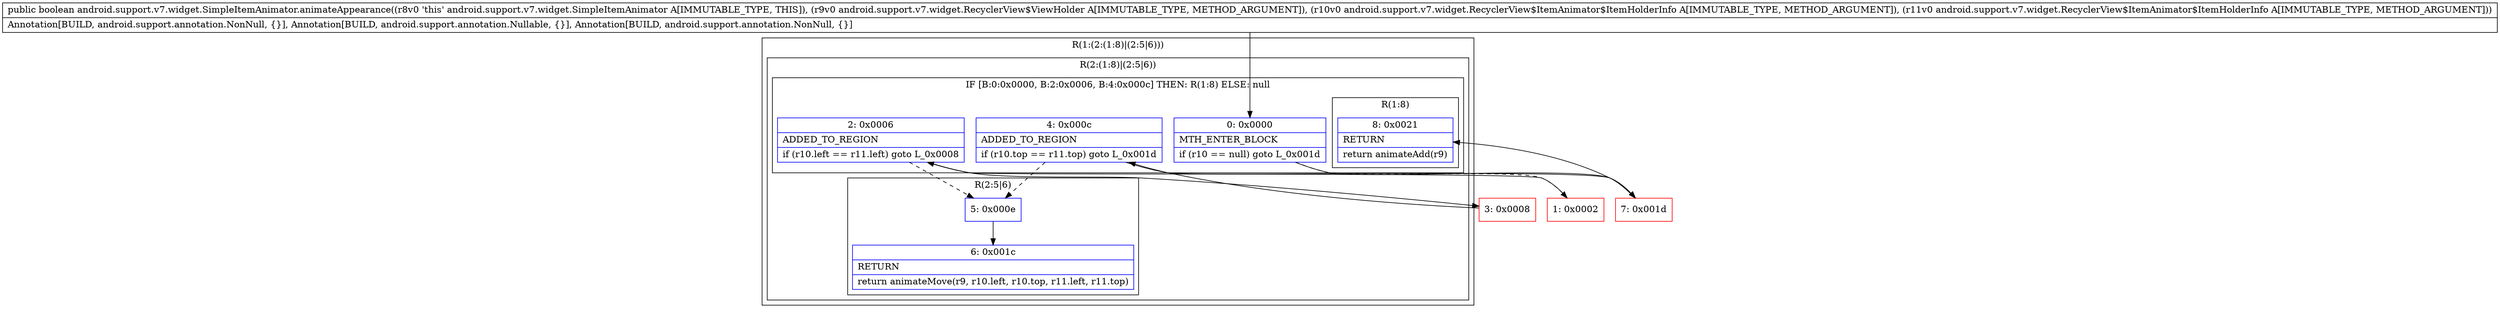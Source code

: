 digraph "CFG forandroid.support.v7.widget.SimpleItemAnimator.animateAppearance(Landroid\/support\/v7\/widget\/RecyclerView$ViewHolder;Landroid\/support\/v7\/widget\/RecyclerView$ItemAnimator$ItemHolderInfo;Landroid\/support\/v7\/widget\/RecyclerView$ItemAnimator$ItemHolderInfo;)Z" {
subgraph cluster_Region_2027384669 {
label = "R(1:(2:(1:8)|(2:5|6)))";
node [shape=record,color=blue];
subgraph cluster_Region_1097861642 {
label = "R(2:(1:8)|(2:5|6))";
node [shape=record,color=blue];
subgraph cluster_IfRegion_527824298 {
label = "IF [B:0:0x0000, B:2:0x0006, B:4:0x000c] THEN: R(1:8) ELSE: null";
node [shape=record,color=blue];
Node_0 [shape=record,label="{0\:\ 0x0000|MTH_ENTER_BLOCK\l|if (r10 == null) goto L_0x001d\l}"];
Node_2 [shape=record,label="{2\:\ 0x0006|ADDED_TO_REGION\l|if (r10.left == r11.left) goto L_0x0008\l}"];
Node_4 [shape=record,label="{4\:\ 0x000c|ADDED_TO_REGION\l|if (r10.top == r11.top) goto L_0x001d\l}"];
subgraph cluster_Region_874763688 {
label = "R(1:8)";
node [shape=record,color=blue];
Node_8 [shape=record,label="{8\:\ 0x0021|RETURN\l|return animateAdd(r9)\l}"];
}
}
subgraph cluster_Region_2009987574 {
label = "R(2:5|6)";
node [shape=record,color=blue];
Node_5 [shape=record,label="{5\:\ 0x000e}"];
Node_6 [shape=record,label="{6\:\ 0x001c|RETURN\l|return animateMove(r9, r10.left, r10.top, r11.left, r11.top)\l}"];
}
}
}
Node_1 [shape=record,color=red,label="{1\:\ 0x0002}"];
Node_3 [shape=record,color=red,label="{3\:\ 0x0008}"];
Node_7 [shape=record,color=red,label="{7\:\ 0x001d}"];
MethodNode[shape=record,label="{public boolean android.support.v7.widget.SimpleItemAnimator.animateAppearance((r8v0 'this' android.support.v7.widget.SimpleItemAnimator A[IMMUTABLE_TYPE, THIS]), (r9v0 android.support.v7.widget.RecyclerView$ViewHolder A[IMMUTABLE_TYPE, METHOD_ARGUMENT]), (r10v0 android.support.v7.widget.RecyclerView$ItemAnimator$ItemHolderInfo A[IMMUTABLE_TYPE, METHOD_ARGUMENT]), (r11v0 android.support.v7.widget.RecyclerView$ItemAnimator$ItemHolderInfo A[IMMUTABLE_TYPE, METHOD_ARGUMENT]))  | Annotation[BUILD, android.support.annotation.NonNull, \{\}], Annotation[BUILD, android.support.annotation.Nullable, \{\}], Annotation[BUILD, android.support.annotation.NonNull, \{\}]\l}"];
MethodNode -> Node_0;
Node_0 -> Node_1[style=dashed];
Node_0 -> Node_7;
Node_2 -> Node_3;
Node_2 -> Node_5[style=dashed];
Node_4 -> Node_5[style=dashed];
Node_4 -> Node_7;
Node_5 -> Node_6;
Node_1 -> Node_2;
Node_3 -> Node_4;
Node_7 -> Node_8;
}

